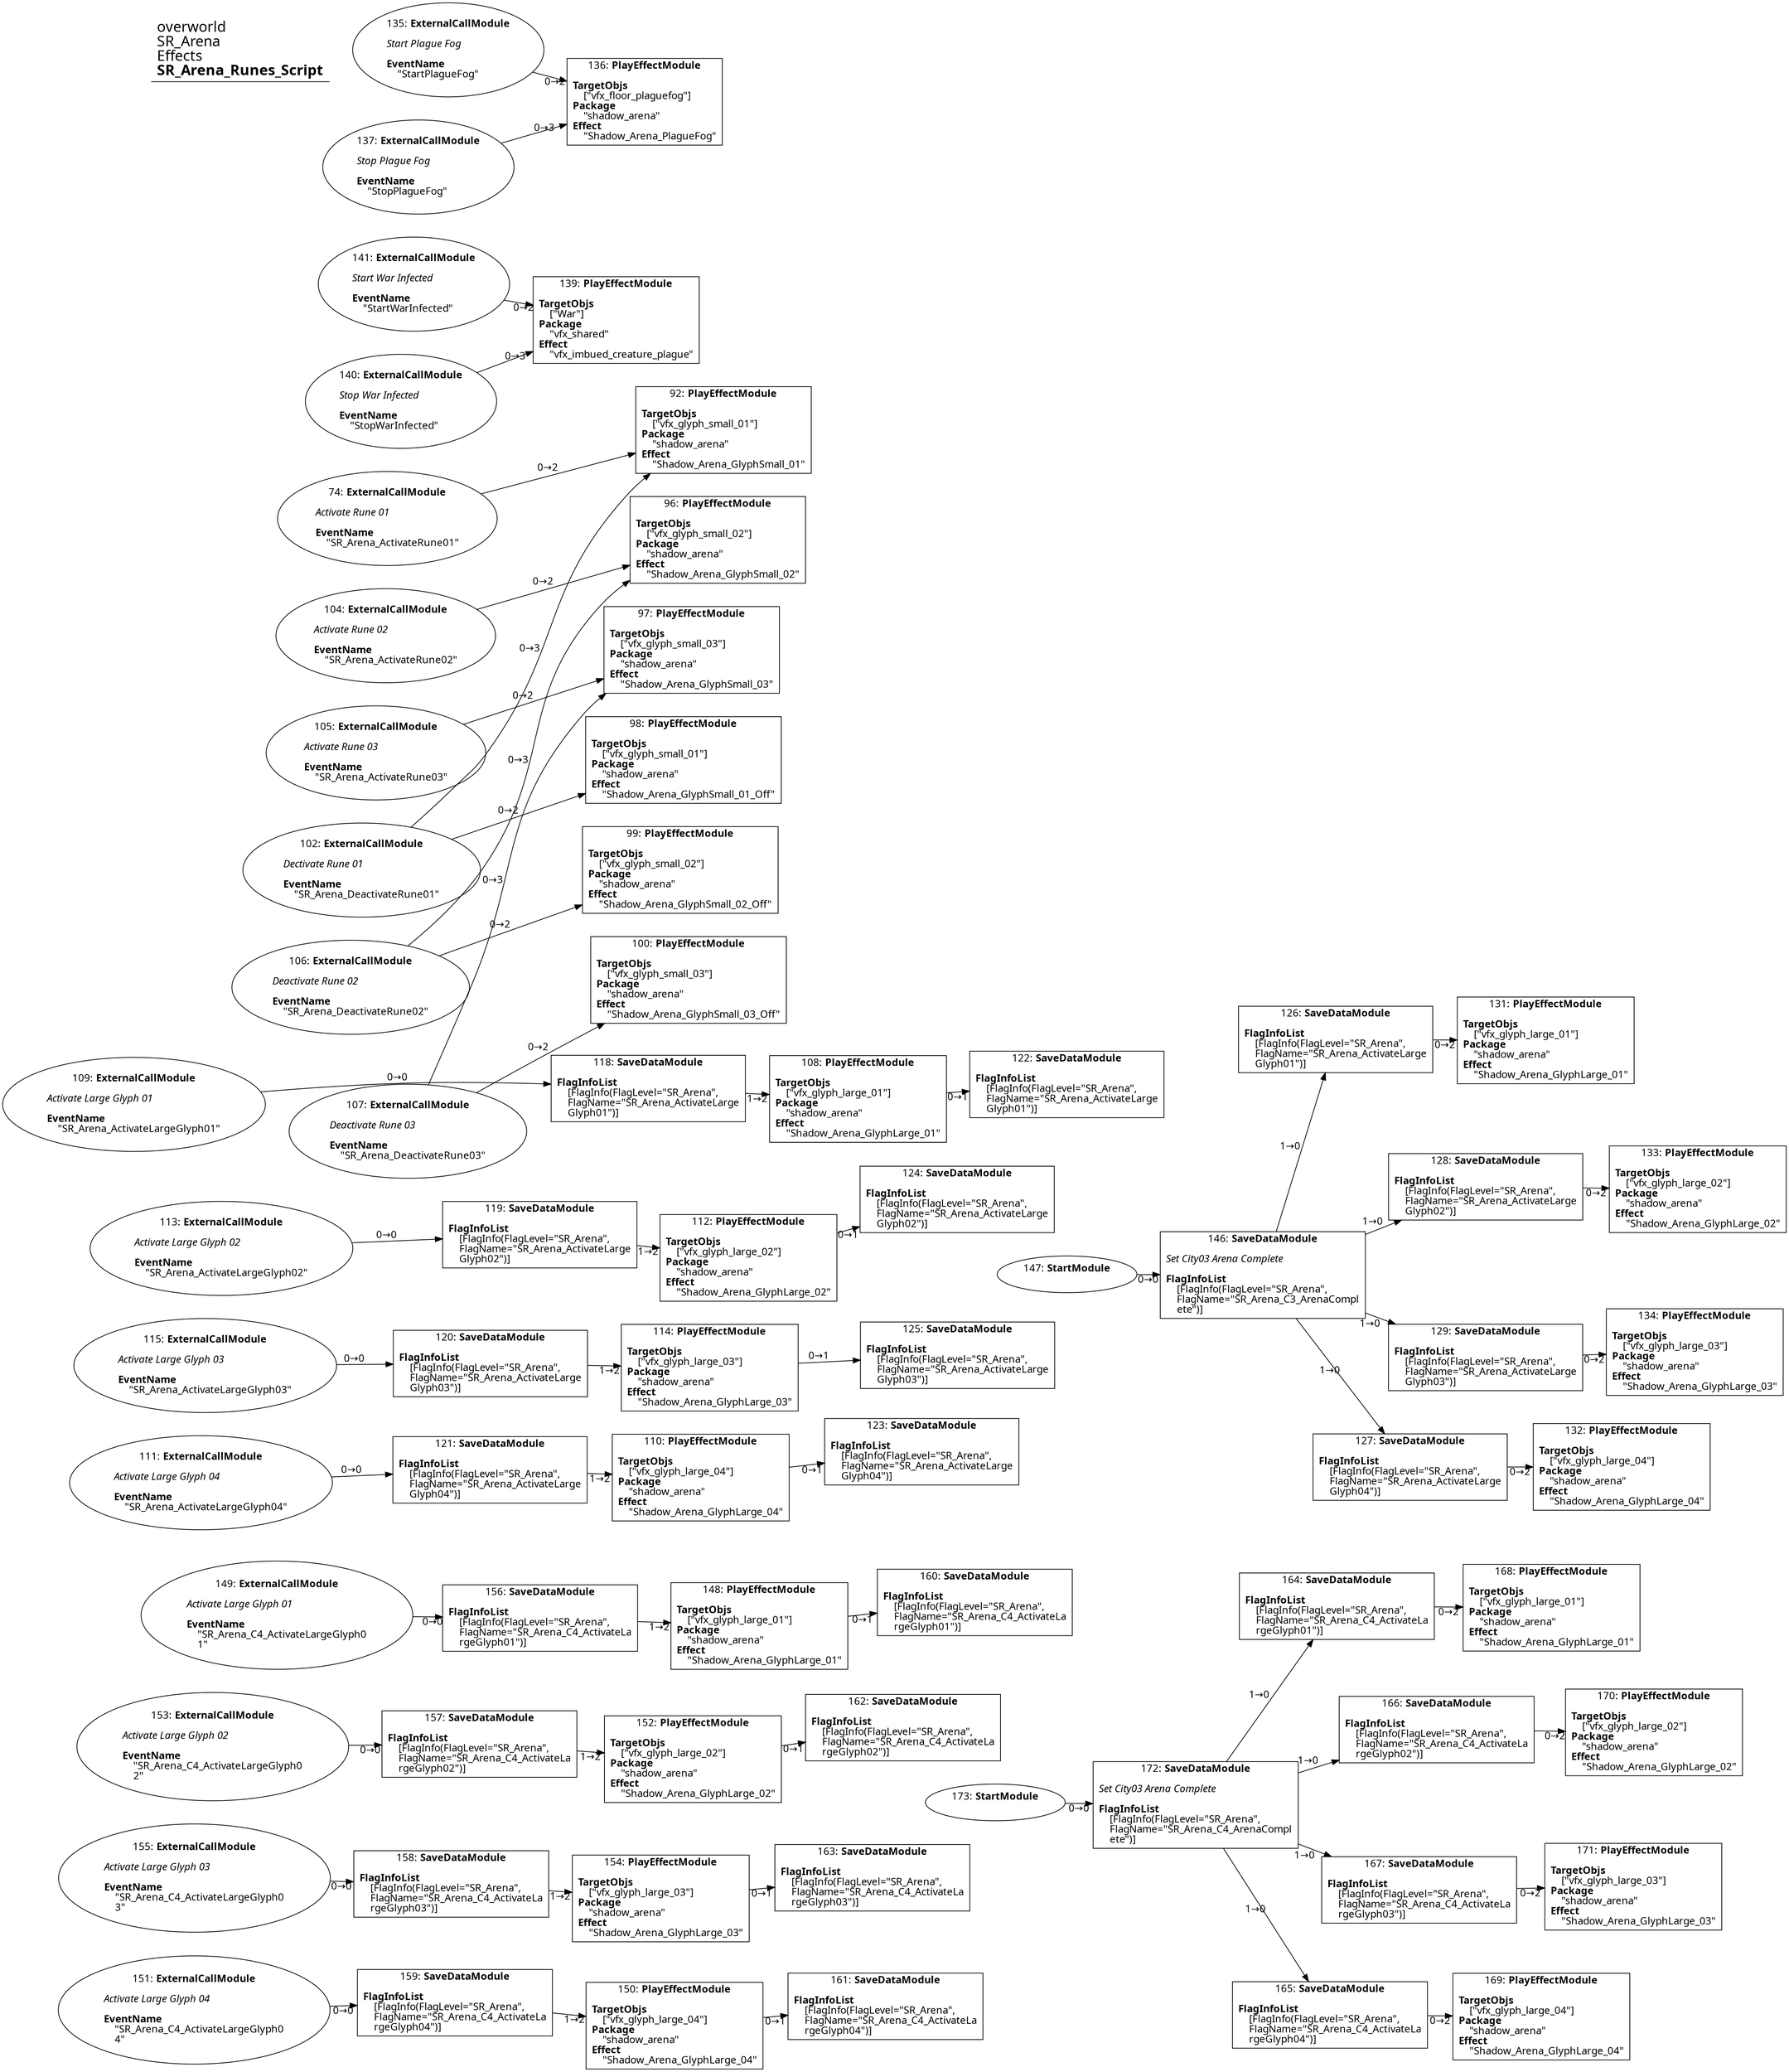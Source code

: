 digraph {
    layout = fdp;
    overlap = prism;
    sep = "+16";
    splines = spline;

    node [ shape = box ];

    graph [ fontname = "Segoe UI" ];
    node [ fontname = "Segoe UI" ];
    edge [ fontname = "Segoe UI" ];

    74 [ label = <74: <b>ExternalCallModule</b><br/><br/><i>Activate Rune 01<br align="left"/></i><br align="left"/><b>EventName</b><br align="left"/>    &quot;SR_Arena_ActivateRune01&quot;<br align="left"/>> ];
    74 [ shape = oval ]
    74 [ pos = "-1.8770001,0.24700001!" ];
    74 -> 92 [ label = "0→2" ];

    92 [ label = <92: <b>PlayEffectModule</b><br/><br/><b>TargetObjs</b><br align="left"/>    [&quot;vfx_glyph_small_01&quot;]<br align="left"/><b>Package</b><br align="left"/>    &quot;shadow_arena&quot;<br align="left"/><b>Effect</b><br align="left"/>    &quot;Shadow_Arena_GlyphSmall_01&quot;<br align="left"/>> ];
    92 [ pos = "-1.3440001,0.24700001!" ];

    96 [ label = <96: <b>PlayEffectModule</b><br/><br/><b>TargetObjs</b><br align="left"/>    [&quot;vfx_glyph_small_02&quot;]<br align="left"/><b>Package</b><br align="left"/>    &quot;shadow_arena&quot;<br align="left"/><b>Effect</b><br align="left"/>    &quot;Shadow_Arena_GlyphSmall_02&quot;<br align="left"/>> ];
    96 [ pos = "-1.342,0.080000006!" ];

    97 [ label = <97: <b>PlayEffectModule</b><br/><br/><b>TargetObjs</b><br align="left"/>    [&quot;vfx_glyph_small_03&quot;]<br align="left"/><b>Package</b><br align="left"/>    &quot;shadow_arena&quot;<br align="left"/><b>Effect</b><br align="left"/>    &quot;Shadow_Arena_GlyphSmall_03&quot;<br align="left"/>> ];
    97 [ pos = "-1.343,-0.079!" ];

    98 [ label = <98: <b>PlayEffectModule</b><br/><br/><b>TargetObjs</b><br align="left"/>    [&quot;vfx_glyph_small_01&quot;]<br align="left"/><b>Package</b><br align="left"/>    &quot;shadow_arena&quot;<br align="left"/><b>Effect</b><br align="left"/>    &quot;Shadow_Arena_GlyphSmall_01_Off&quot;<br align="left"/>> ];
    98 [ pos = "-1.345,-0.254!" ];

    99 [ label = <99: <b>PlayEffectModule</b><br/><br/><b>TargetObjs</b><br align="left"/>    [&quot;vfx_glyph_small_02&quot;]<br align="left"/><b>Package</b><br align="left"/>    &quot;shadow_arena&quot;<br align="left"/><b>Effect</b><br align="left"/>    &quot;Shadow_Arena_GlyphSmall_02_Off&quot;<br align="left"/>> ];
    99 [ pos = "-1.345,-0.41200003!" ];

    100 [ label = <100: <b>PlayEffectModule</b><br/><br/><b>TargetObjs</b><br align="left"/>    [&quot;vfx_glyph_small_03&quot;]<br align="left"/><b>Package</b><br align="left"/>    &quot;shadow_arena&quot;<br align="left"/><b>Effect</b><br align="left"/>    &quot;Shadow_Arena_GlyphSmall_03_Off&quot;<br align="left"/>> ];
    100 [ pos = "-1.345,-0.574!" ];

    102 [ label = <102: <b>ExternalCallModule</b><br/><br/><i>Dectivate Rune 01<br align="left"/></i><br align="left"/><b>EventName</b><br align="left"/>    &quot;SR_Arena_DeactivateRune01&quot;<br align="left"/>> ];
    102 [ shape = oval ]
    102 [ pos = "-1.8720001,-0.254!" ];
    102 -> 92 [ label = "0→3" ];
    102 -> 98 [ label = "0→2" ];

    104 [ label = <104: <b>ExternalCallModule</b><br/><br/><i>Activate Rune 02<br align="left"/></i><br align="left"/><b>EventName</b><br align="left"/>    &quot;SR_Arena_ActivateRune02&quot;<br align="left"/>> ];
    104 [ shape = oval ]
    104 [ pos = "-1.871,0.080000006!" ];
    104 -> 96 [ label = "0→2" ];

    105 [ label = <105: <b>ExternalCallModule</b><br/><br/><i>Activate Rune 03<br align="left"/></i><br align="left"/><b>EventName</b><br align="left"/>    &quot;SR_Arena_ActivateRune03&quot;<br align="left"/>> ];
    105 [ shape = oval ]
    105 [ pos = "-1.8690001,-0.079!" ];
    105 -> 97 [ label = "0→2" ];

    106 [ label = <106: <b>ExternalCallModule</b><br/><br/><i>Deactivate Rune 02<br align="left"/></i><br align="left"/><b>EventName</b><br align="left"/>    &quot;SR_Arena_DeactivateRune02&quot;<br align="left"/>> ];
    106 [ shape = oval ]
    106 [ pos = "-1.866,-0.41200003!" ];
    106 -> 99 [ label = "0→2" ];
    106 -> 96 [ label = "0→3" ];

    107 [ label = <107: <b>ExternalCallModule</b><br/><br/><i>Deactivate Rune 03<br align="left"/></i><br align="left"/><b>EventName</b><br align="left"/>    &quot;SR_Arena_DeactivateRune03&quot;<br align="left"/>> ];
    107 [ shape = oval ]
    107 [ pos = "-1.863,-0.574!" ];
    107 -> 100 [ label = "0→2" ];
    107 -> 97 [ label = "0→3" ];

    108 [ label = <108: <b>PlayEffectModule</b><br/><br/><b>TargetObjs</b><br align="left"/>    [&quot;vfx_glyph_large_01&quot;]<br align="left"/><b>Package</b><br align="left"/>    &quot;shadow_arena&quot;<br align="left"/><b>Effect</b><br align="left"/>    &quot;Shadow_Arena_GlyphLarge_01&quot;<br align="left"/>> ];
    108 [ pos = "-1.202,-0.93100005!" ];
    108 -> 122 [ label = "0→1" ];

    109 [ label = <109: <b>ExternalCallModule</b><br/><br/><i>Activate Large Glyph 01<br align="left"/></i><br align="left"/><b>EventName</b><br align="left"/>    &quot;SR_Arena_ActivateLargeGlyph01&quot;<br align="left"/>> ];
    109 [ shape = oval ]
    109 [ pos = "-1.8540001,-0.90800005!" ];
    109 -> 118 [ label = "0→0" ];

    110 [ label = <110: <b>PlayEffectModule</b><br/><br/><b>TargetObjs</b><br align="left"/>    [&quot;vfx_glyph_large_04&quot;]<br align="left"/><b>Package</b><br align="left"/>    &quot;shadow_arena&quot;<br align="left"/><b>Effect</b><br align="left"/>    &quot;Shadow_Arena_GlyphLarge_04&quot;<br align="left"/>> ];
    110 [ pos = "-1.2210001,-1.7090001!" ];
    110 -> 123 [ label = "0→1" ];

    111 [ label = <111: <b>ExternalCallModule</b><br/><br/><i>Activate Large Glyph 04<br align="left"/></i><br align="left"/><b>EventName</b><br align="left"/>    &quot;SR_Arena_ActivateLargeGlyph04&quot;<br align="left"/>> ];
    111 [ shape = oval ]
    111 [ pos = "-1.886,-1.6860001!" ];
    111 -> 121 [ label = "0→0" ];

    112 [ label = <112: <b>PlayEffectModule</b><br/><br/><b>TargetObjs</b><br align="left"/>    [&quot;vfx_glyph_large_02&quot;]<br align="left"/><b>Package</b><br align="left"/>    &quot;shadow_arena&quot;<br align="left"/><b>Effect</b><br align="left"/>    &quot;Shadow_Arena_GlyphLarge_02&quot;<br align="left"/>> ];
    112 [ pos = "-1.2260001,-1.2090001!" ];
    112 -> 124 [ label = "0→1" ];

    113 [ label = <113: <b>ExternalCallModule</b><br/><br/><i>Activate Large Glyph 02<br align="left"/></i><br align="left"/><b>EventName</b><br align="left"/>    &quot;SR_Arena_ActivateLargeGlyph02&quot;<br align="left"/>> ];
    113 [ shape = oval ]
    113 [ pos = "-1.881,-1.1860001!" ];
    113 -> 119 [ label = "0→0" ];

    114 [ label = <114: <b>PlayEffectModule</b><br/><br/><b>TargetObjs</b><br align="left"/>    [&quot;vfx_glyph_large_03&quot;]<br align="left"/><b>Package</b><br align="left"/>    &quot;shadow_arena&quot;<br align="left"/><b>Effect</b><br align="left"/>    &quot;Shadow_Arena_GlyphLarge_03&quot;<br align="left"/>> ];
    114 [ pos = "-1.2290001,-1.4810001!" ];
    114 -> 125 [ label = "0→1" ];

    115 [ label = <115: <b>ExternalCallModule</b><br/><br/><i>Activate Large Glyph 03<br align="left"/></i><br align="left"/><b>EventName</b><br align="left"/>    &quot;SR_Arena_ActivateLargeGlyph03&quot;<br align="left"/>> ];
    115 [ shape = oval ]
    115 [ pos = "-1.8820001,-1.4580001!" ];
    115 -> 120 [ label = "0→0" ];

    118 [ label = <118: <b>SaveDataModule</b><br/><br/><b>FlagInfoList</b><br align="left"/>    [FlagInfo(FlagLevel=&quot;SR_Arena&quot;, <br align="left"/>    FlagName=&quot;SR_Arena_ActivateLarge<br align="left"/>    Glyph01&quot;)]<br align="left"/>> ];
    118 [ pos = "-1.5220001,-0.90800005!" ];
    118 -> 108 [ label = "1→2" ];

    119 [ label = <119: <b>SaveDataModule</b><br/><br/><b>FlagInfoList</b><br align="left"/>    [FlagInfo(FlagLevel=&quot;SR_Arena&quot;, <br align="left"/>    FlagName=&quot;SR_Arena_ActivateLarge<br align="left"/>    Glyph02&quot;)]<br align="left"/>> ];
    119 [ pos = "-1.5300001,-1.1860001!" ];
    119 -> 112 [ label = "1→2" ];

    120 [ label = <120: <b>SaveDataModule</b><br/><br/><b>FlagInfoList</b><br align="left"/>    [FlagInfo(FlagLevel=&quot;SR_Arena&quot;, <br align="left"/>    FlagName=&quot;SR_Arena_ActivateLarge<br align="left"/>    Glyph03&quot;)]<br align="left"/>> ];
    120 [ pos = "-1.5410001,-1.4580001!" ];
    120 -> 114 [ label = "1→2" ];

    121 [ label = <121: <b>SaveDataModule</b><br/><br/><b>FlagInfoList</b><br align="left"/>    [FlagInfo(FlagLevel=&quot;SR_Arena&quot;, <br align="left"/>    FlagName=&quot;SR_Arena_ActivateLarge<br align="left"/>    Glyph04&quot;)]<br align="left"/>> ];
    121 [ pos = "-1.534,-1.6860001!" ];
    121 -> 110 [ label = "1→2" ];

    122 [ label = <122: <b>SaveDataModule</b><br/><br/><b>FlagInfoList</b><br align="left"/>    [FlagInfo(FlagLevel=&quot;SR_Arena&quot;, <br align="left"/>    FlagName=&quot;SR_Arena_ActivateLarge<br align="left"/>    Glyph01&quot;)]<br align="left"/>> ];
    122 [ pos = "-0.94400007,-0.90800005!" ];

    123 [ label = <123: <b>SaveDataModule</b><br/><br/><b>FlagInfoList</b><br align="left"/>    [FlagInfo(FlagLevel=&quot;SR_Arena&quot;, <br align="left"/>    FlagName=&quot;SR_Arena_ActivateLarge<br align="left"/>    Glyph04&quot;)]<br align="left"/>> ];
    123 [ pos = "-0.95500004,-1.6860001!" ];

    124 [ label = <124: <b>SaveDataModule</b><br/><br/><b>FlagInfoList</b><br align="left"/>    [FlagInfo(FlagLevel=&quot;SR_Arena&quot;, <br align="left"/>    FlagName=&quot;SR_Arena_ActivateLarge<br align="left"/>    Glyph02&quot;)]<br align="left"/>> ];
    124 [ pos = "-0.938,-1.1860001!" ];

    125 [ label = <125: <b>SaveDataModule</b><br/><br/><b>FlagInfoList</b><br align="left"/>    [FlagInfo(FlagLevel=&quot;SR_Arena&quot;, <br align="left"/>    FlagName=&quot;SR_Arena_ActivateLarge<br align="left"/>    Glyph03&quot;)]<br align="left"/>> ];
    125 [ pos = "-0.94100004,-1.4580001!" ];

    126 [ label = <126: <b>SaveDataModule</b><br/><br/><b>FlagInfoList</b><br align="left"/>    [FlagInfo(FlagLevel=&quot;SR_Arena&quot;, <br align="left"/>    FlagName=&quot;SR_Arena_ActivateLarge<br align="left"/>    Glyph01&quot;)]<br align="left"/>> ];
    126 [ pos = "-0.224,-0.92700005!" ];
    126 -> 131 [ label = "0→2" ];

    127 [ label = <127: <b>SaveDataModule</b><br/><br/><b>FlagInfoList</b><br align="left"/>    [FlagInfo(FlagLevel=&quot;SR_Arena&quot;, <br align="left"/>    FlagName=&quot;SR_Arena_ActivateLarge<br align="left"/>    Glyph04&quot;)]<br align="left"/>> ];
    127 [ pos = "-0.20400001,-1.7120001!" ];
    127 -> 132 [ label = "0→2" ];

    128 [ label = <128: <b>SaveDataModule</b><br/><br/><b>FlagInfoList</b><br align="left"/>    [FlagInfo(FlagLevel=&quot;SR_Arena&quot;, <br align="left"/>    FlagName=&quot;SR_Arena_ActivateLarge<br align="left"/>    Glyph02&quot;)]<br align="left"/>> ];
    128 [ pos = "-0.215,-1.2080001!" ];
    128 -> 133 [ label = "0→2" ];

    129 [ label = <129: <b>SaveDataModule</b><br/><br/><b>FlagInfoList</b><br align="left"/>    [FlagInfo(FlagLevel=&quot;SR_Arena&quot;, <br align="left"/>    FlagName=&quot;SR_Arena_ActivateLarge<br align="left"/>    Glyph03&quot;)]<br align="left"/>> ];
    129 [ pos = "-0.216,-1.473!" ];
    129 -> 134 [ label = "0→2" ];

    131 [ label = <131: <b>PlayEffectModule</b><br/><br/><b>TargetObjs</b><br align="left"/>    [&quot;vfx_glyph_large_01&quot;]<br align="left"/><b>Package</b><br align="left"/>    &quot;shadow_arena&quot;<br align="left"/><b>Effect</b><br align="left"/>    &quot;Shadow_Arena_GlyphLarge_01&quot;<br align="left"/>> ];
    131 [ pos = "0.074,-0.92700005!" ];

    132 [ label = <132: <b>PlayEffectModule</b><br/><br/><b>TargetObjs</b><br align="left"/>    [&quot;vfx_glyph_large_04&quot;]<br align="left"/><b>Package</b><br align="left"/>    &quot;shadow_arena&quot;<br align="left"/><b>Effect</b><br align="left"/>    &quot;Shadow_Arena_GlyphLarge_04&quot;<br align="left"/>> ];
    132 [ pos = "0.079,-1.7120001!" ];

    133 [ label = <133: <b>PlayEffectModule</b><br/><br/><b>TargetObjs</b><br align="left"/>    [&quot;vfx_glyph_large_02&quot;]<br align="left"/><b>Package</b><br align="left"/>    &quot;shadow_arena&quot;<br align="left"/><b>Effect</b><br align="left"/>    &quot;Shadow_Arena_GlyphLarge_02&quot;<br align="left"/>> ];
    133 [ pos = "0.07300001,-1.2080001!" ];

    134 [ label = <134: <b>PlayEffectModule</b><br/><br/><b>TargetObjs</b><br align="left"/>    [&quot;vfx_glyph_large_03&quot;]<br align="left"/><b>Package</b><br align="left"/>    &quot;shadow_arena&quot;<br align="left"/><b>Effect</b><br align="left"/>    &quot;Shadow_Arena_GlyphLarge_03&quot;<br align="left"/>> ];
    134 [ pos = "0.072000004,-1.473!" ];

    135 [ label = <135: <b>ExternalCallModule</b><br/><br/><i>Start Plague Fog<br align="left"/></i><br align="left"/><b>EventName</b><br align="left"/>    &quot;StartPlagueFog&quot;<br align="left"/>> ];
    135 [ shape = oval ]
    135 [ pos = "-1.876,0.95100003!" ];
    135 -> 136 [ label = "0→2" ];

    136 [ label = <136: <b>PlayEffectModule</b><br/><br/><b>TargetObjs</b><br align="left"/>    [&quot;vfx_floor_plaguefog&quot;]<br align="left"/><b>Package</b><br align="left"/>    &quot;shadow_arena&quot;<br align="left"/><b>Effect</b><br align="left"/>    &quot;Shadow_Arena_PlagueFog&quot;<br align="left"/>> ];
    136 [ pos = "-1.58,0.90700006!" ];

    137 [ label = <137: <b>ExternalCallModule</b><br/><br/><i>Stop Plague Fog<br align="left"/></i><br align="left"/><b>EventName</b><br align="left"/>    &quot;StopPlagueFog&quot;<br align="left"/>> ];
    137 [ shape = oval ]
    137 [ pos = "-1.876,0.768!" ];
    137 -> 136 [ label = "0→3" ];

    139 [ label = <139: <b>PlayEffectModule</b><br/><br/><b>TargetObjs</b><br align="left"/>    [&quot;War&quot;]<br align="left"/><b>Package</b><br align="left"/>    &quot;vfx_shared&quot;<br align="left"/><b>Effect</b><br align="left"/>    &quot;vfx_imbued_creature_plague&quot;<br align="left"/>> ];
    139 [ pos = "-1.5810001,0.586!" ];

    140 [ label = <140: <b>ExternalCallModule</b><br/><br/><i>Stop War Infected<br align="left"/></i><br align="left"/><b>EventName</b><br align="left"/>    &quot;StopWarInfected&quot;<br align="left"/>> ];
    140 [ shape = oval ]
    140 [ pos = "-1.8650001,0.48200002!" ];
    140 -> 139 [ label = "0→3" ];

    141 [ label = <141: <b>ExternalCallModule</b><br/><br/><i>Start War Infected<br align="left"/></i><br align="left"/><b>EventName</b><br align="left"/>    &quot;StartWarInfected&quot;<br align="left"/>> ];
    141 [ shape = oval ]
    141 [ pos = "-1.868,0.63900006!" ];
    141 -> 139 [ label = "0→2" ];

    146 [ label = <146: <b>SaveDataModule</b><br/><br/><i>Set City03 Arena Complete<br align="left"/></i><br align="left"/><b>FlagInfoList</b><br align="left"/>    [FlagInfo(FlagLevel=&quot;SR_Arena&quot;, <br align="left"/>    FlagName=&quot;SR_Arena_C3_ArenaCompl<br align="left"/>    ete&quot;)]<br align="left"/>> ];
    146 [ pos = "-0.54300004,-1.3410001!" ];
    146 -> 126 [ label = "1→0" ];
    146 -> 128 [ label = "1→0" ];
    146 -> 129 [ label = "1→0" ];
    146 -> 127 [ label = "1→0" ];

    147 [ label = <147: <b>StartModule</b><br/><br/>> ];
    147 [ shape = oval ]
    147 [ pos = "-0.75000006,-1.3410001!" ];
    147 -> 146 [ label = "0→0" ];

    148 [ label = <148: <b>PlayEffectModule</b><br/><br/><b>TargetObjs</b><br align="left"/>    [&quot;vfx_glyph_large_01&quot;]<br align="left"/><b>Package</b><br align="left"/>    &quot;shadow_arena&quot;<br align="left"/><b>Effect</b><br align="left"/>    &quot;Shadow_Arena_GlyphLarge_01&quot;<br align="left"/>> ];
    148 [ pos = "-1.218,-2.068!" ];
    148 -> 160 [ label = "0→1" ];

    149 [ label = <149: <b>ExternalCallModule</b><br/><br/><i>Activate Large Glyph 01<br align="left"/></i><br align="left"/><b>EventName</b><br align="left"/>    &quot;SR_Arena_C4_ActivateLargeGlyph0<br align="left"/>    1&quot;<br align="left"/>> ];
    149 [ shape = oval ]
    149 [ pos = "-1.8700001,-2.045!" ];
    149 -> 156 [ label = "0→0" ];

    150 [ label = <150: <b>PlayEffectModule</b><br/><br/><b>TargetObjs</b><br align="left"/>    [&quot;vfx_glyph_large_04&quot;]<br align="left"/><b>Package</b><br align="left"/>    &quot;shadow_arena&quot;<br align="left"/><b>Effect</b><br align="left"/>    &quot;Shadow_Arena_GlyphLarge_04&quot;<br align="left"/>> ];
    150 [ pos = "-1.2370001,-2.8460002!" ];
    150 -> 161 [ label = "0→1" ];

    151 [ label = <151: <b>ExternalCallModule</b><br/><br/><i>Activate Large Glyph 04<br align="left"/></i><br align="left"/><b>EventName</b><br align="left"/>    &quot;SR_Arena_C4_ActivateLargeGlyph0<br align="left"/>    4&quot;<br align="left"/>> ];
    151 [ shape = oval ]
    151 [ pos = "-1.9020001,-2.8230002!" ];
    151 -> 159 [ label = "0→0" ];

    152 [ label = <152: <b>PlayEffectModule</b><br/><br/><b>TargetObjs</b><br align="left"/>    [&quot;vfx_glyph_large_02&quot;]<br align="left"/><b>Package</b><br align="left"/>    &quot;shadow_arena&quot;<br align="left"/><b>Effect</b><br align="left"/>    &quot;Shadow_Arena_GlyphLarge_02&quot;<br align="left"/>> ];
    152 [ pos = "-1.2420001,-2.3460002!" ];
    152 -> 162 [ label = "0→1" ];

    153 [ label = <153: <b>ExternalCallModule</b><br/><br/><i>Activate Large Glyph 02<br align="left"/></i><br align="left"/><b>EventName</b><br align="left"/>    &quot;SR_Arena_C4_ActivateLargeGlyph0<br align="left"/>    2&quot;<br align="left"/>> ];
    153 [ shape = oval ]
    153 [ pos = "-1.8960001,-2.3240001!" ];
    153 -> 157 [ label = "0→0" ];

    154 [ label = <154: <b>PlayEffectModule</b><br/><br/><b>TargetObjs</b><br align="left"/>    [&quot;vfx_glyph_large_03&quot;]<br align="left"/><b>Package</b><br align="left"/>    &quot;shadow_arena&quot;<br align="left"/><b>Effect</b><br align="left"/>    &quot;Shadow_Arena_GlyphLarge_03&quot;<br align="left"/>> ];
    154 [ pos = "-1.245,-2.618!" ];
    154 -> 163 [ label = "0→1" ];

    155 [ label = <155: <b>ExternalCallModule</b><br/><br/><i>Activate Large Glyph 03<br align="left"/></i><br align="left"/><b>EventName</b><br align="left"/>    &quot;SR_Arena_C4_ActivateLargeGlyph0<br align="left"/>    3&quot;<br align="left"/>> ];
    155 [ shape = oval ]
    155 [ pos = "-1.8980001,-2.595!" ];
    155 -> 158 [ label = "0→0" ];

    156 [ label = <156: <b>SaveDataModule</b><br/><br/><b>FlagInfoList</b><br align="left"/>    [FlagInfo(FlagLevel=&quot;SR_Arena&quot;, <br align="left"/>    FlagName=&quot;SR_Arena_C4_ActivateLa<br align="left"/>    rgeGlyph01&quot;)]<br align="left"/>> ];
    156 [ pos = "-1.5380001,-2.045!" ];
    156 -> 148 [ label = "1→2" ];

    157 [ label = <157: <b>SaveDataModule</b><br/><br/><b>FlagInfoList</b><br align="left"/>    [FlagInfo(FlagLevel=&quot;SR_Arena&quot;, <br align="left"/>    FlagName=&quot;SR_Arena_C4_ActivateLa<br align="left"/>    rgeGlyph02&quot;)]<br align="left"/>> ];
    157 [ pos = "-1.5460001,-2.3230002!" ];
    157 -> 152 [ label = "1→2" ];

    158 [ label = <158: <b>SaveDataModule</b><br/><br/><b>FlagInfoList</b><br align="left"/>    [FlagInfo(FlagLevel=&quot;SR_Arena&quot;, <br align="left"/>    FlagName=&quot;SR_Arena_C4_ActivateLa<br align="left"/>    rgeGlyph03&quot;)]<br align="left"/>> ];
    158 [ pos = "-1.557,-2.595!" ];
    158 -> 154 [ label = "1→2" ];

    159 [ label = <159: <b>SaveDataModule</b><br/><br/><b>FlagInfoList</b><br align="left"/>    [FlagInfo(FlagLevel=&quot;SR_Arena&quot;, <br align="left"/>    FlagName=&quot;SR_Arena_C4_ActivateLa<br align="left"/>    rgeGlyph04&quot;)]<br align="left"/>> ];
    159 [ pos = "-1.5500001,-2.8230002!" ];
    159 -> 150 [ label = "1→2" ];

    160 [ label = <160: <b>SaveDataModule</b><br/><br/><b>FlagInfoList</b><br align="left"/>    [FlagInfo(FlagLevel=&quot;SR_Arena&quot;, <br align="left"/>    FlagName=&quot;SR_Arena_C4_ActivateLa<br align="left"/>    rgeGlyph01&quot;)]<br align="left"/>> ];
    160 [ pos = "-0.96000004,-2.045!" ];

    161 [ label = <161: <b>SaveDataModule</b><br/><br/><b>FlagInfoList</b><br align="left"/>    [FlagInfo(FlagLevel=&quot;SR_Arena&quot;, <br align="left"/>    FlagName=&quot;SR_Arena_C4_ActivateLa<br align="left"/>    rgeGlyph04&quot;)]<br align="left"/>> ];
    161 [ pos = "-0.9710001,-2.8230002!" ];

    162 [ label = <162: <b>SaveDataModule</b><br/><br/><b>FlagInfoList</b><br align="left"/>    [FlagInfo(FlagLevel=&quot;SR_Arena&quot;, <br align="left"/>    FlagName=&quot;SR_Arena_C4_ActivateLa<br align="left"/>    rgeGlyph02&quot;)]<br align="left"/>> ];
    162 [ pos = "-0.95400006,-2.3230002!" ];

    163 [ label = <163: <b>SaveDataModule</b><br/><br/><b>FlagInfoList</b><br align="left"/>    [FlagInfo(FlagLevel=&quot;SR_Arena&quot;, <br align="left"/>    FlagName=&quot;SR_Arena_C4_ActivateLa<br align="left"/>    rgeGlyph03&quot;)]<br align="left"/>> ];
    163 [ pos = "-0.957,-2.595!" ];

    164 [ label = <164: <b>SaveDataModule</b><br/><br/><b>FlagInfoList</b><br align="left"/>    [FlagInfo(FlagLevel=&quot;SR_Arena&quot;, <br align="left"/>    FlagName=&quot;SR_Arena_C4_ActivateLa<br align="left"/>    rgeGlyph01&quot;)]<br align="left"/>> ];
    164 [ pos = "-0.24000001,-2.0640001!" ];
    164 -> 168 [ label = "0→2" ];

    165 [ label = <165: <b>SaveDataModule</b><br/><br/><b>FlagInfoList</b><br align="left"/>    [FlagInfo(FlagLevel=&quot;SR_Arena&quot;, <br align="left"/>    FlagName=&quot;SR_Arena_C4_ActivateLa<br align="left"/>    rgeGlyph04&quot;)]<br align="left"/>> ];
    165 [ pos = "-0.22000001,-2.8490002!" ];
    165 -> 169 [ label = "0→2" ];

    166 [ label = <166: <b>SaveDataModule</b><br/><br/><b>FlagInfoList</b><br align="left"/>    [FlagInfo(FlagLevel=&quot;SR_Arena&quot;, <br align="left"/>    FlagName=&quot;SR_Arena_C4_ActivateLa<br align="left"/>    rgeGlyph02&quot;)]<br align="left"/>> ];
    166 [ pos = "-0.231,-2.345!" ];
    166 -> 170 [ label = "0→2" ];

    167 [ label = <167: <b>SaveDataModule</b><br/><br/><b>FlagInfoList</b><br align="left"/>    [FlagInfo(FlagLevel=&quot;SR_Arena&quot;, <br align="left"/>    FlagName=&quot;SR_Arena_C4_ActivateLa<br align="left"/>    rgeGlyph03&quot;)]<br align="left"/>> ];
    167 [ pos = "-0.23200001,-2.6100001!" ];
    167 -> 171 [ label = "0→2" ];

    168 [ label = <168: <b>PlayEffectModule</b><br/><br/><b>TargetObjs</b><br align="left"/>    [&quot;vfx_glyph_large_01&quot;]<br align="left"/><b>Package</b><br align="left"/>    &quot;shadow_arena&quot;<br align="left"/><b>Effect</b><br align="left"/>    &quot;Shadow_Arena_GlyphLarge_01&quot;<br align="left"/>> ];
    168 [ pos = "0.058000002,-2.0640001!" ];

    169 [ label = <169: <b>PlayEffectModule</b><br/><br/><b>TargetObjs</b><br align="left"/>    [&quot;vfx_glyph_large_04&quot;]<br align="left"/><b>Package</b><br align="left"/>    &quot;shadow_arena&quot;<br align="left"/><b>Effect</b><br align="left"/>    &quot;Shadow_Arena_GlyphLarge_04&quot;<br align="left"/>> ];
    169 [ pos = "0.063,-2.8490002!" ];

    170 [ label = <170: <b>PlayEffectModule</b><br/><br/><b>TargetObjs</b><br align="left"/>    [&quot;vfx_glyph_large_02&quot;]<br align="left"/><b>Package</b><br align="left"/>    &quot;shadow_arena&quot;<br align="left"/><b>Effect</b><br align="left"/>    &quot;Shadow_Arena_GlyphLarge_02&quot;<br align="left"/>> ];
    170 [ pos = "0.057000004,-2.345!" ];

    171 [ label = <171: <b>PlayEffectModule</b><br/><br/><b>TargetObjs</b><br align="left"/>    [&quot;vfx_glyph_large_03&quot;]<br align="left"/><b>Package</b><br align="left"/>    &quot;shadow_arena&quot;<br align="left"/><b>Effect</b><br align="left"/>    &quot;Shadow_Arena_GlyphLarge_03&quot;<br align="left"/>> ];
    171 [ pos = "0.056,-2.6100001!" ];

    172 [ label = <172: <b>SaveDataModule</b><br/><br/><i>Set City03 Arena Complete<br align="left"/></i><br align="left"/><b>FlagInfoList</b><br align="left"/>    [FlagInfo(FlagLevel=&quot;SR_Arena&quot;, <br align="left"/>    FlagName=&quot;SR_Arena_C4_ArenaCompl<br align="left"/>    ete&quot;)]<br align="left"/>> ];
    172 [ pos = "-0.559,-2.4780002!" ];
    172 -> 164 [ label = "1→0" ];
    172 -> 166 [ label = "1→0" ];
    172 -> 167 [ label = "1→0" ];
    172 -> 165 [ label = "1→0" ];

    173 [ label = <173: <b>StartModule</b><br/><br/>> ];
    173 [ shape = oval ]
    173 [ pos = "-0.76600003,-2.4780002!" ];
    173 -> 172 [ label = "0→0" ];

    title [ pos = "-1.9030001,0.952!" ];
    title [ shape = underline ];
    title [ label = <<font point-size="20">overworld<br align="left"/>SR_Arena<br align="left"/>Effects<br align="left"/><b>SR_Arena_Runes_Script</b><br align="left"/></font>> ];
}

